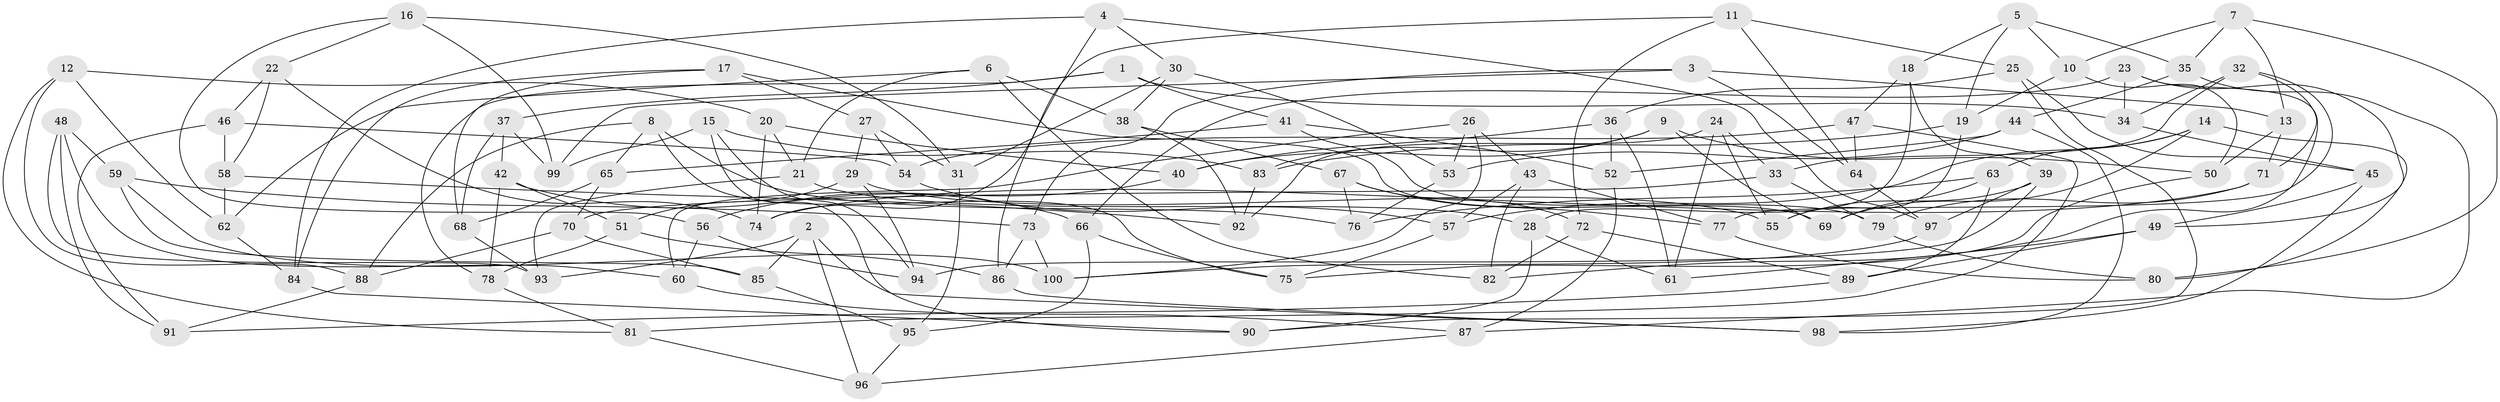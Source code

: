 // Generated by graph-tools (version 1.1) at 2025/03/03/09/25 03:03:08]
// undirected, 100 vertices, 200 edges
graph export_dot {
graph [start="1"]
  node [color=gray90,style=filled];
  1;
  2;
  3;
  4;
  5;
  6;
  7;
  8;
  9;
  10;
  11;
  12;
  13;
  14;
  15;
  16;
  17;
  18;
  19;
  20;
  21;
  22;
  23;
  24;
  25;
  26;
  27;
  28;
  29;
  30;
  31;
  32;
  33;
  34;
  35;
  36;
  37;
  38;
  39;
  40;
  41;
  42;
  43;
  44;
  45;
  46;
  47;
  48;
  49;
  50;
  51;
  52;
  53;
  54;
  55;
  56;
  57;
  58;
  59;
  60;
  61;
  62;
  63;
  64;
  65;
  66;
  67;
  68;
  69;
  70;
  71;
  72;
  73;
  74;
  75;
  76;
  77;
  78;
  79;
  80;
  81;
  82;
  83;
  84;
  85;
  86;
  87;
  88;
  89;
  90;
  91;
  92;
  93;
  94;
  95;
  96;
  97;
  98;
  99;
  100;
  1 -- 37;
  1 -- 41;
  1 -- 34;
  1 -- 78;
  2 -- 93;
  2 -- 85;
  2 -- 98;
  2 -- 96;
  3 -- 13;
  3 -- 73;
  3 -- 99;
  3 -- 64;
  4 -- 86;
  4 -- 84;
  4 -- 30;
  4 -- 97;
  5 -- 35;
  5 -- 10;
  5 -- 19;
  5 -- 18;
  6 -- 21;
  6 -- 62;
  6 -- 38;
  6 -- 82;
  7 -- 10;
  7 -- 35;
  7 -- 80;
  7 -- 13;
  8 -- 88;
  8 -- 76;
  8 -- 65;
  8 -- 75;
  9 -- 50;
  9 -- 83;
  9 -- 69;
  9 -- 40;
  10 -- 19;
  10 -- 50;
  11 -- 64;
  11 -- 72;
  11 -- 74;
  11 -- 25;
  12 -- 81;
  12 -- 20;
  12 -- 62;
  12 -- 88;
  13 -- 50;
  13 -- 71;
  14 -- 57;
  14 -- 63;
  14 -- 80;
  14 -- 69;
  15 -- 99;
  15 -- 90;
  15 -- 83;
  15 -- 94;
  16 -- 56;
  16 -- 99;
  16 -- 31;
  16 -- 22;
  17 -- 27;
  17 -- 69;
  17 -- 68;
  17 -- 84;
  18 -- 47;
  18 -- 39;
  18 -- 28;
  19 -- 55;
  19 -- 83;
  20 -- 40;
  20 -- 21;
  20 -- 74;
  21 -- 28;
  21 -- 93;
  22 -- 58;
  22 -- 74;
  22 -- 46;
  23 -- 34;
  23 -- 66;
  23 -- 82;
  23 -- 49;
  24 -- 33;
  24 -- 61;
  24 -- 92;
  24 -- 55;
  25 -- 36;
  25 -- 45;
  25 -- 90;
  26 -- 53;
  26 -- 43;
  26 -- 100;
  26 -- 60;
  27 -- 31;
  27 -- 54;
  27 -- 29;
  28 -- 61;
  28 -- 90;
  29 -- 51;
  29 -- 55;
  29 -- 94;
  30 -- 53;
  30 -- 38;
  30 -- 31;
  31 -- 95;
  32 -- 33;
  32 -- 34;
  32 -- 71;
  32 -- 77;
  33 -- 79;
  33 -- 70;
  34 -- 45;
  35 -- 44;
  35 -- 87;
  36 -- 40;
  36 -- 52;
  36 -- 61;
  37 -- 99;
  37 -- 68;
  37 -- 42;
  38 -- 67;
  38 -- 92;
  39 -- 55;
  39 -- 94;
  39 -- 97;
  40 -- 56;
  41 -- 79;
  41 -- 65;
  41 -- 52;
  42 -- 66;
  42 -- 51;
  42 -- 78;
  43 -- 57;
  43 -- 77;
  43 -- 82;
  44 -- 53;
  44 -- 98;
  44 -- 52;
  45 -- 49;
  45 -- 98;
  46 -- 58;
  46 -- 54;
  46 -- 91;
  47 -- 54;
  47 -- 64;
  47 -- 81;
  48 -- 93;
  48 -- 59;
  48 -- 91;
  48 -- 60;
  49 -- 89;
  49 -- 61;
  50 -- 75;
  51 -- 86;
  51 -- 78;
  52 -- 87;
  53 -- 76;
  54 -- 57;
  56 -- 94;
  56 -- 60;
  57 -- 75;
  58 -- 92;
  58 -- 62;
  59 -- 85;
  59 -- 73;
  59 -- 100;
  60 -- 87;
  62 -- 84;
  63 -- 76;
  63 -- 69;
  63 -- 89;
  64 -- 97;
  65 -- 68;
  65 -- 70;
  66 -- 95;
  66 -- 75;
  67 -- 76;
  67 -- 72;
  67 -- 77;
  68 -- 93;
  70 -- 88;
  70 -- 85;
  71 -- 79;
  71 -- 74;
  72 -- 82;
  72 -- 89;
  73 -- 86;
  73 -- 100;
  77 -- 80;
  78 -- 81;
  79 -- 80;
  81 -- 96;
  83 -- 92;
  84 -- 90;
  85 -- 95;
  86 -- 98;
  87 -- 96;
  88 -- 91;
  89 -- 91;
  95 -- 96;
  97 -- 100;
}
